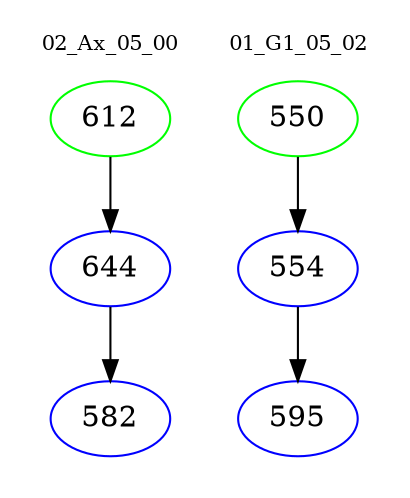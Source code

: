 digraph{
subgraph cluster_0 {
color = white
label = "02_Ax_05_00";
fontsize=10;
T0_612 [label="612", color="green"]
T0_612 -> T0_644 [color="black"]
T0_644 [label="644", color="blue"]
T0_644 -> T0_582 [color="black"]
T0_582 [label="582", color="blue"]
}
subgraph cluster_1 {
color = white
label = "01_G1_05_02";
fontsize=10;
T1_550 [label="550", color="green"]
T1_550 -> T1_554 [color="black"]
T1_554 [label="554", color="blue"]
T1_554 -> T1_595 [color="black"]
T1_595 [label="595", color="blue"]
}
}
